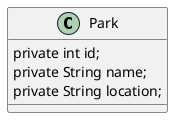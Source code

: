 @startuml

class Park {
    private int id;
    private String name;
    private String location;
}

@enduml

